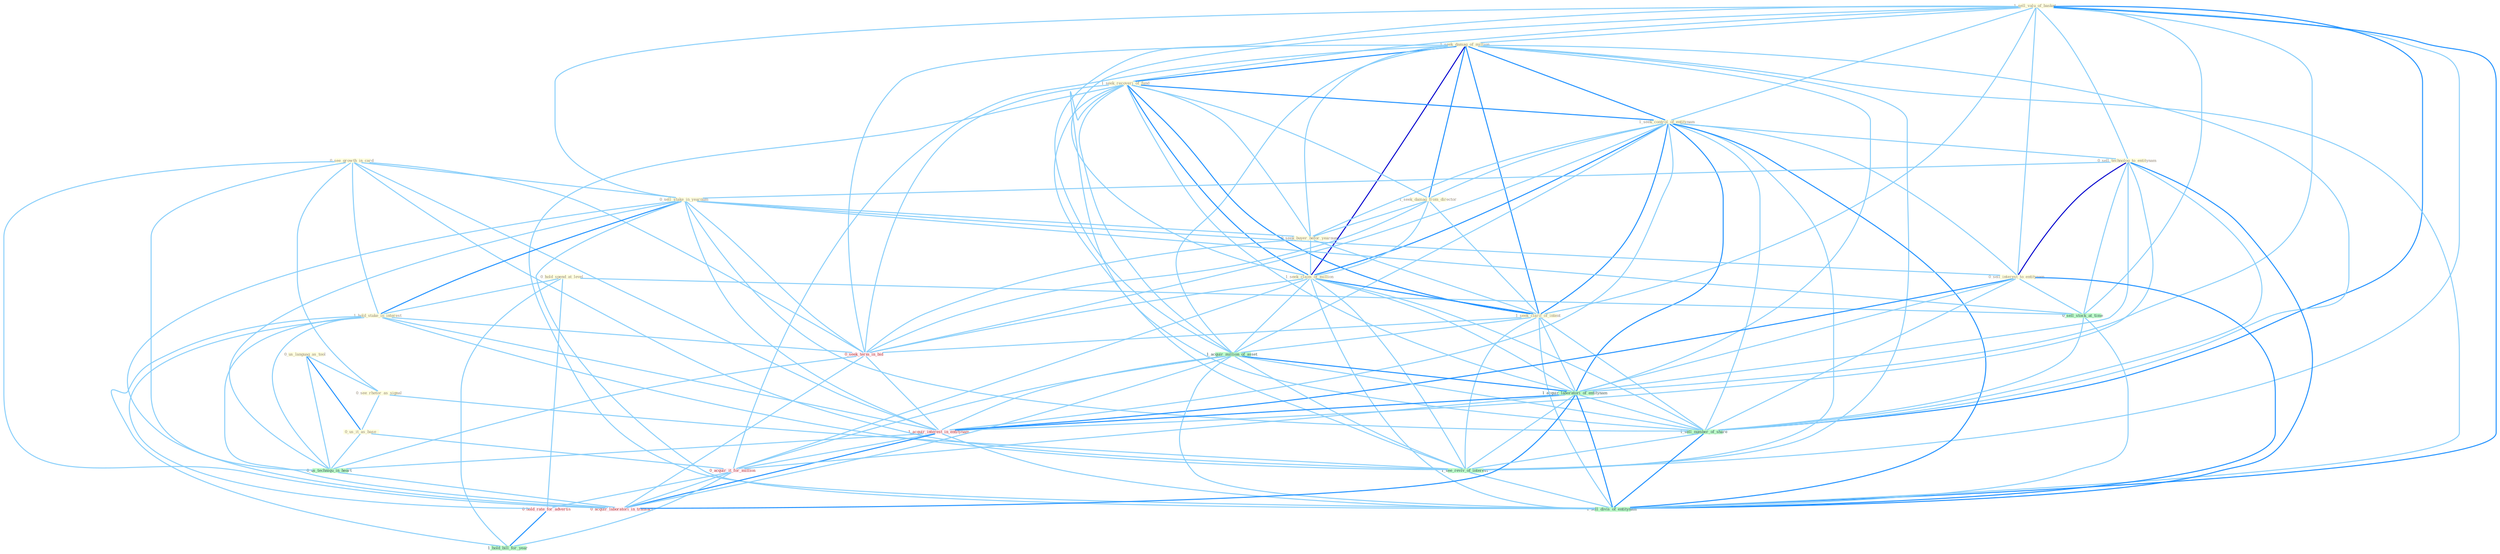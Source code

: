 Graph G{ 
    node
    [shape=polygon,style=filled,width=.5,height=.06,color="#BDFCC9",fixedsize=true,fontsize=4,
    fontcolor="#2f4f4f"];
    {node
    [color="#ffffe0", fontcolor="#8b7d6b"] "0_us_languag_as_tool " "0_see_growth_in_card " "1_sell_valu_of_basket " "1_seek_damag_of_million " "0_see_rhetor_as_signal " "1_seek_recoveri_of_fund " "1_seek_control_of_entitynam " "0_sell_technolog_to_entitynam " "1_seek_damag_from_director " "0_sell_stake_in_yearnum " "0_seek_buyer_befor_yearnum " "0_hold_spend_at_level " "1_seek_claim_of_million " "0_us_it_as_base " "1_seek_clarif_of_intent " "0_sell_interest_to_entitynam " "1_hold_stake_in_interest "}
{node [color="#fff0f5", fontcolor="#b22222"] "0_seek_term_in_bid " "1_acquir_interest_in_entitynam " "0_acquir_it_for_million " "0_hold_rate_for_advertis " "0_acquir_laboratori_in_transact "}
edge [color="#B0E2FF"];

	"0_us_languag_as_tool " -- "0_see_rhetor_as_signal " [w="1", color="#87cefa" ];
	"0_us_languag_as_tool " -- "0_us_it_as_base " [w="2", color="#1e90ff" , len=0.8];
	"0_us_languag_as_tool " -- "0_us_techniqu_in_heart " [w="1", color="#87cefa" ];
	"0_see_growth_in_card " -- "0_see_rhetor_as_signal " [w="1", color="#87cefa" ];
	"0_see_growth_in_card " -- "0_sell_stake_in_yearnum " [w="1", color="#87cefa" ];
	"0_see_growth_in_card " -- "1_hold_stake_in_interest " [w="1", color="#87cefa" ];
	"0_see_growth_in_card " -- "0_seek_term_in_bid " [w="1", color="#87cefa" ];
	"0_see_growth_in_card " -- "1_acquir_interest_in_entitynam " [w="1", color="#87cefa" ];
	"0_see_growth_in_card " -- "0_us_techniqu_in_heart " [w="1", color="#87cefa" ];
	"0_see_growth_in_card " -- "0_acquir_laboratori_in_transact " [w="1", color="#87cefa" ];
	"0_see_growth_in_card " -- "1_see_reviv_of_interest " [w="1", color="#87cefa" ];
	"1_sell_valu_of_basket " -- "1_seek_damag_of_million " [w="1", color="#87cefa" ];
	"1_sell_valu_of_basket " -- "1_seek_recoveri_of_fund " [w="1", color="#87cefa" ];
	"1_sell_valu_of_basket " -- "1_seek_control_of_entitynam " [w="1", color="#87cefa" ];
	"1_sell_valu_of_basket " -- "0_sell_technolog_to_entitynam " [w="1", color="#87cefa" ];
	"1_sell_valu_of_basket " -- "0_sell_stake_in_yearnum " [w="1", color="#87cefa" ];
	"1_sell_valu_of_basket " -- "1_seek_claim_of_million " [w="1", color="#87cefa" ];
	"1_sell_valu_of_basket " -- "1_seek_clarif_of_intent " [w="1", color="#87cefa" ];
	"1_sell_valu_of_basket " -- "0_sell_interest_to_entitynam " [w="1", color="#87cefa" ];
	"1_sell_valu_of_basket " -- "1_acquir_million_of_asset " [w="1", color="#87cefa" ];
	"1_sell_valu_of_basket " -- "1_acquir_laboratori_of_entitynam " [w="1", color="#87cefa" ];
	"1_sell_valu_of_basket " -- "0_sell_stock_at_time " [w="1", color="#87cefa" ];
	"1_sell_valu_of_basket " -- "1_sell_number_of_share " [w="2", color="#1e90ff" , len=0.8];
	"1_sell_valu_of_basket " -- "1_see_reviv_of_interest " [w="1", color="#87cefa" ];
	"1_sell_valu_of_basket " -- "1_sell_divis_of_entitynam " [w="2", color="#1e90ff" , len=0.8];
	"1_seek_damag_of_million " -- "1_seek_recoveri_of_fund " [w="2", color="#1e90ff" , len=0.8];
	"1_seek_damag_of_million " -- "1_seek_control_of_entitynam " [w="2", color="#1e90ff" , len=0.8];
	"1_seek_damag_of_million " -- "1_seek_damag_from_director " [w="2", color="#1e90ff" , len=0.8];
	"1_seek_damag_of_million " -- "0_seek_buyer_befor_yearnum " [w="1", color="#87cefa" ];
	"1_seek_damag_of_million " -- "1_seek_claim_of_million " [w="3", color="#0000cd" , len=0.6];
	"1_seek_damag_of_million " -- "1_seek_clarif_of_intent " [w="2", color="#1e90ff" , len=0.8];
	"1_seek_damag_of_million " -- "1_acquir_million_of_asset " [w="1", color="#87cefa" ];
	"1_seek_damag_of_million " -- "1_acquir_laboratori_of_entitynam " [w="1", color="#87cefa" ];
	"1_seek_damag_of_million " -- "0_seek_term_in_bid " [w="1", color="#87cefa" ];
	"1_seek_damag_of_million " -- "0_acquir_it_for_million " [w="1", color="#87cefa" ];
	"1_seek_damag_of_million " -- "1_sell_number_of_share " [w="1", color="#87cefa" ];
	"1_seek_damag_of_million " -- "1_see_reviv_of_interest " [w="1", color="#87cefa" ];
	"1_seek_damag_of_million " -- "1_sell_divis_of_entitynam " [w="1", color="#87cefa" ];
	"0_see_rhetor_as_signal " -- "0_us_it_as_base " [w="1", color="#87cefa" ];
	"0_see_rhetor_as_signal " -- "1_see_reviv_of_interest " [w="1", color="#87cefa" ];
	"1_seek_recoveri_of_fund " -- "1_seek_control_of_entitynam " [w="2", color="#1e90ff" , len=0.8];
	"1_seek_recoveri_of_fund " -- "1_seek_damag_from_director " [w="1", color="#87cefa" ];
	"1_seek_recoveri_of_fund " -- "0_seek_buyer_befor_yearnum " [w="1", color="#87cefa" ];
	"1_seek_recoveri_of_fund " -- "1_seek_claim_of_million " [w="2", color="#1e90ff" , len=0.8];
	"1_seek_recoveri_of_fund " -- "1_seek_clarif_of_intent " [w="2", color="#1e90ff" , len=0.8];
	"1_seek_recoveri_of_fund " -- "1_acquir_million_of_asset " [w="1", color="#87cefa" ];
	"1_seek_recoveri_of_fund " -- "1_acquir_laboratori_of_entitynam " [w="1", color="#87cefa" ];
	"1_seek_recoveri_of_fund " -- "0_seek_term_in_bid " [w="1", color="#87cefa" ];
	"1_seek_recoveri_of_fund " -- "1_sell_number_of_share " [w="1", color="#87cefa" ];
	"1_seek_recoveri_of_fund " -- "1_see_reviv_of_interest " [w="1", color="#87cefa" ];
	"1_seek_recoveri_of_fund " -- "1_sell_divis_of_entitynam " [w="1", color="#87cefa" ];
	"1_seek_control_of_entitynam " -- "0_sell_technolog_to_entitynam " [w="1", color="#87cefa" ];
	"1_seek_control_of_entitynam " -- "1_seek_damag_from_director " [w="1", color="#87cefa" ];
	"1_seek_control_of_entitynam " -- "0_seek_buyer_befor_yearnum " [w="1", color="#87cefa" ];
	"1_seek_control_of_entitynam " -- "1_seek_claim_of_million " [w="2", color="#1e90ff" , len=0.8];
	"1_seek_control_of_entitynam " -- "1_seek_clarif_of_intent " [w="2", color="#1e90ff" , len=0.8];
	"1_seek_control_of_entitynam " -- "0_sell_interest_to_entitynam " [w="1", color="#87cefa" ];
	"1_seek_control_of_entitynam " -- "1_acquir_million_of_asset " [w="1", color="#87cefa" ];
	"1_seek_control_of_entitynam " -- "1_acquir_laboratori_of_entitynam " [w="2", color="#1e90ff" , len=0.8];
	"1_seek_control_of_entitynam " -- "0_seek_term_in_bid " [w="1", color="#87cefa" ];
	"1_seek_control_of_entitynam " -- "1_acquir_interest_in_entitynam " [w="1", color="#87cefa" ];
	"1_seek_control_of_entitynam " -- "1_sell_number_of_share " [w="1", color="#87cefa" ];
	"1_seek_control_of_entitynam " -- "1_see_reviv_of_interest " [w="1", color="#87cefa" ];
	"1_seek_control_of_entitynam " -- "1_sell_divis_of_entitynam " [w="2", color="#1e90ff" , len=0.8];
	"0_sell_technolog_to_entitynam " -- "0_sell_stake_in_yearnum " [w="1", color="#87cefa" ];
	"0_sell_technolog_to_entitynam " -- "0_sell_interest_to_entitynam " [w="3", color="#0000cd" , len=0.6];
	"0_sell_technolog_to_entitynam " -- "1_acquir_laboratori_of_entitynam " [w="1", color="#87cefa" ];
	"0_sell_technolog_to_entitynam " -- "1_acquir_interest_in_entitynam " [w="1", color="#87cefa" ];
	"0_sell_technolog_to_entitynam " -- "0_sell_stock_at_time " [w="1", color="#87cefa" ];
	"0_sell_technolog_to_entitynam " -- "1_sell_number_of_share " [w="1", color="#87cefa" ];
	"0_sell_technolog_to_entitynam " -- "1_sell_divis_of_entitynam " [w="2", color="#1e90ff" , len=0.8];
	"1_seek_damag_from_director " -- "0_seek_buyer_befor_yearnum " [w="1", color="#87cefa" ];
	"1_seek_damag_from_director " -- "1_seek_claim_of_million " [w="1", color="#87cefa" ];
	"1_seek_damag_from_director " -- "1_seek_clarif_of_intent " [w="1", color="#87cefa" ];
	"1_seek_damag_from_director " -- "0_seek_term_in_bid " [w="1", color="#87cefa" ];
	"0_sell_stake_in_yearnum " -- "0_seek_buyer_befor_yearnum " [w="1", color="#87cefa" ];
	"0_sell_stake_in_yearnum " -- "0_sell_interest_to_entitynam " [w="1", color="#87cefa" ];
	"0_sell_stake_in_yearnum " -- "1_hold_stake_in_interest " [w="2", color="#1e90ff" , len=0.8];
	"0_sell_stake_in_yearnum " -- "0_seek_term_in_bid " [w="1", color="#87cefa" ];
	"0_sell_stake_in_yearnum " -- "1_acquir_interest_in_entitynam " [w="1", color="#87cefa" ];
	"0_sell_stake_in_yearnum " -- "0_us_techniqu_in_heart " [w="1", color="#87cefa" ];
	"0_sell_stake_in_yearnum " -- "0_acquir_laboratori_in_transact " [w="1", color="#87cefa" ];
	"0_sell_stake_in_yearnum " -- "0_sell_stock_at_time " [w="1", color="#87cefa" ];
	"0_sell_stake_in_yearnum " -- "1_sell_number_of_share " [w="1", color="#87cefa" ];
	"0_sell_stake_in_yearnum " -- "1_sell_divis_of_entitynam " [w="1", color="#87cefa" ];
	"0_seek_buyer_befor_yearnum " -- "1_seek_claim_of_million " [w="1", color="#87cefa" ];
	"0_seek_buyer_befor_yearnum " -- "1_seek_clarif_of_intent " [w="1", color="#87cefa" ];
	"0_seek_buyer_befor_yearnum " -- "0_seek_term_in_bid " [w="1", color="#87cefa" ];
	"0_hold_spend_at_level " -- "1_hold_stake_in_interest " [w="1", color="#87cefa" ];
	"0_hold_spend_at_level " -- "0_hold_rate_for_advertis " [w="1", color="#87cefa" ];
	"0_hold_spend_at_level " -- "0_sell_stock_at_time " [w="1", color="#87cefa" ];
	"0_hold_spend_at_level " -- "1_hold_bill_for_year " [w="1", color="#87cefa" ];
	"1_seek_claim_of_million " -- "1_seek_clarif_of_intent " [w="2", color="#1e90ff" , len=0.8];
	"1_seek_claim_of_million " -- "1_acquir_million_of_asset " [w="1", color="#87cefa" ];
	"1_seek_claim_of_million " -- "1_acquir_laboratori_of_entitynam " [w="1", color="#87cefa" ];
	"1_seek_claim_of_million " -- "0_seek_term_in_bid " [w="1", color="#87cefa" ];
	"1_seek_claim_of_million " -- "0_acquir_it_for_million " [w="1", color="#87cefa" ];
	"1_seek_claim_of_million " -- "1_sell_number_of_share " [w="1", color="#87cefa" ];
	"1_seek_claim_of_million " -- "1_see_reviv_of_interest " [w="1", color="#87cefa" ];
	"1_seek_claim_of_million " -- "1_sell_divis_of_entitynam " [w="1", color="#87cefa" ];
	"0_us_it_as_base " -- "0_us_techniqu_in_heart " [w="1", color="#87cefa" ];
	"0_us_it_as_base " -- "0_acquir_it_for_million " [w="1", color="#87cefa" ];
	"1_seek_clarif_of_intent " -- "1_acquir_million_of_asset " [w="1", color="#87cefa" ];
	"1_seek_clarif_of_intent " -- "1_acquir_laboratori_of_entitynam " [w="1", color="#87cefa" ];
	"1_seek_clarif_of_intent " -- "0_seek_term_in_bid " [w="1", color="#87cefa" ];
	"1_seek_clarif_of_intent " -- "1_sell_number_of_share " [w="1", color="#87cefa" ];
	"1_seek_clarif_of_intent " -- "1_see_reviv_of_interest " [w="1", color="#87cefa" ];
	"1_seek_clarif_of_intent " -- "1_sell_divis_of_entitynam " [w="1", color="#87cefa" ];
	"0_sell_interest_to_entitynam " -- "1_acquir_laboratori_of_entitynam " [w="1", color="#87cefa" ];
	"0_sell_interest_to_entitynam " -- "1_acquir_interest_in_entitynam " [w="2", color="#1e90ff" , len=0.8];
	"0_sell_interest_to_entitynam " -- "0_sell_stock_at_time " [w="1", color="#87cefa" ];
	"0_sell_interest_to_entitynam " -- "1_sell_number_of_share " [w="1", color="#87cefa" ];
	"0_sell_interest_to_entitynam " -- "1_sell_divis_of_entitynam " [w="2", color="#1e90ff" , len=0.8];
	"1_hold_stake_in_interest " -- "0_seek_term_in_bid " [w="1", color="#87cefa" ];
	"1_hold_stake_in_interest " -- "1_acquir_interest_in_entitynam " [w="1", color="#87cefa" ];
	"1_hold_stake_in_interest " -- "0_us_techniqu_in_heart " [w="1", color="#87cefa" ];
	"1_hold_stake_in_interest " -- "0_hold_rate_for_advertis " [w="1", color="#87cefa" ];
	"1_hold_stake_in_interest " -- "0_acquir_laboratori_in_transact " [w="1", color="#87cefa" ];
	"1_hold_stake_in_interest " -- "1_see_reviv_of_interest " [w="1", color="#87cefa" ];
	"1_hold_stake_in_interest " -- "1_hold_bill_for_year " [w="1", color="#87cefa" ];
	"1_acquir_million_of_asset " -- "1_acquir_laboratori_of_entitynam " [w="2", color="#1e90ff" , len=0.8];
	"1_acquir_million_of_asset " -- "1_acquir_interest_in_entitynam " [w="1", color="#87cefa" ];
	"1_acquir_million_of_asset " -- "0_acquir_it_for_million " [w="1", color="#87cefa" ];
	"1_acquir_million_of_asset " -- "0_acquir_laboratori_in_transact " [w="1", color="#87cefa" ];
	"1_acquir_million_of_asset " -- "1_sell_number_of_share " [w="1", color="#87cefa" ];
	"1_acquir_million_of_asset " -- "1_see_reviv_of_interest " [w="1", color="#87cefa" ];
	"1_acquir_million_of_asset " -- "1_sell_divis_of_entitynam " [w="1", color="#87cefa" ];
	"1_acquir_laboratori_of_entitynam " -- "1_acquir_interest_in_entitynam " [w="2", color="#1e90ff" , len=0.8];
	"1_acquir_laboratori_of_entitynam " -- "0_acquir_it_for_million " [w="1", color="#87cefa" ];
	"1_acquir_laboratori_of_entitynam " -- "0_acquir_laboratori_in_transact " [w="2", color="#1e90ff" , len=0.8];
	"1_acquir_laboratori_of_entitynam " -- "1_sell_number_of_share " [w="1", color="#87cefa" ];
	"1_acquir_laboratori_of_entitynam " -- "1_see_reviv_of_interest " [w="1", color="#87cefa" ];
	"1_acquir_laboratori_of_entitynam " -- "1_sell_divis_of_entitynam " [w="2", color="#1e90ff" , len=0.8];
	"0_seek_term_in_bid " -- "1_acquir_interest_in_entitynam " [w="1", color="#87cefa" ];
	"0_seek_term_in_bid " -- "0_us_techniqu_in_heart " [w="1", color="#87cefa" ];
	"0_seek_term_in_bid " -- "0_acquir_laboratori_in_transact " [w="1", color="#87cefa" ];
	"1_acquir_interest_in_entitynam " -- "0_us_techniqu_in_heart " [w="1", color="#87cefa" ];
	"1_acquir_interest_in_entitynam " -- "0_acquir_it_for_million " [w="1", color="#87cefa" ];
	"1_acquir_interest_in_entitynam " -- "0_acquir_laboratori_in_transact " [w="2", color="#1e90ff" , len=0.8];
	"1_acquir_interest_in_entitynam " -- "1_sell_divis_of_entitynam " [w="1", color="#87cefa" ];
	"0_us_techniqu_in_heart " -- "0_acquir_laboratori_in_transact " [w="1", color="#87cefa" ];
	"0_acquir_it_for_million " -- "0_hold_rate_for_advertis " [w="1", color="#87cefa" ];
	"0_acquir_it_for_million " -- "0_acquir_laboratori_in_transact " [w="1", color="#87cefa" ];
	"0_acquir_it_for_million " -- "1_hold_bill_for_year " [w="1", color="#87cefa" ];
	"0_hold_rate_for_advertis " -- "1_hold_bill_for_year " [w="2", color="#1e90ff" , len=0.8];
	"0_sell_stock_at_time " -- "1_sell_number_of_share " [w="1", color="#87cefa" ];
	"0_sell_stock_at_time " -- "1_sell_divis_of_entitynam " [w="1", color="#87cefa" ];
	"1_sell_number_of_share " -- "1_see_reviv_of_interest " [w="1", color="#87cefa" ];
	"1_sell_number_of_share " -- "1_sell_divis_of_entitynam " [w="2", color="#1e90ff" , len=0.8];
	"1_see_reviv_of_interest " -- "1_sell_divis_of_entitynam " [w="1", color="#87cefa" ];
}